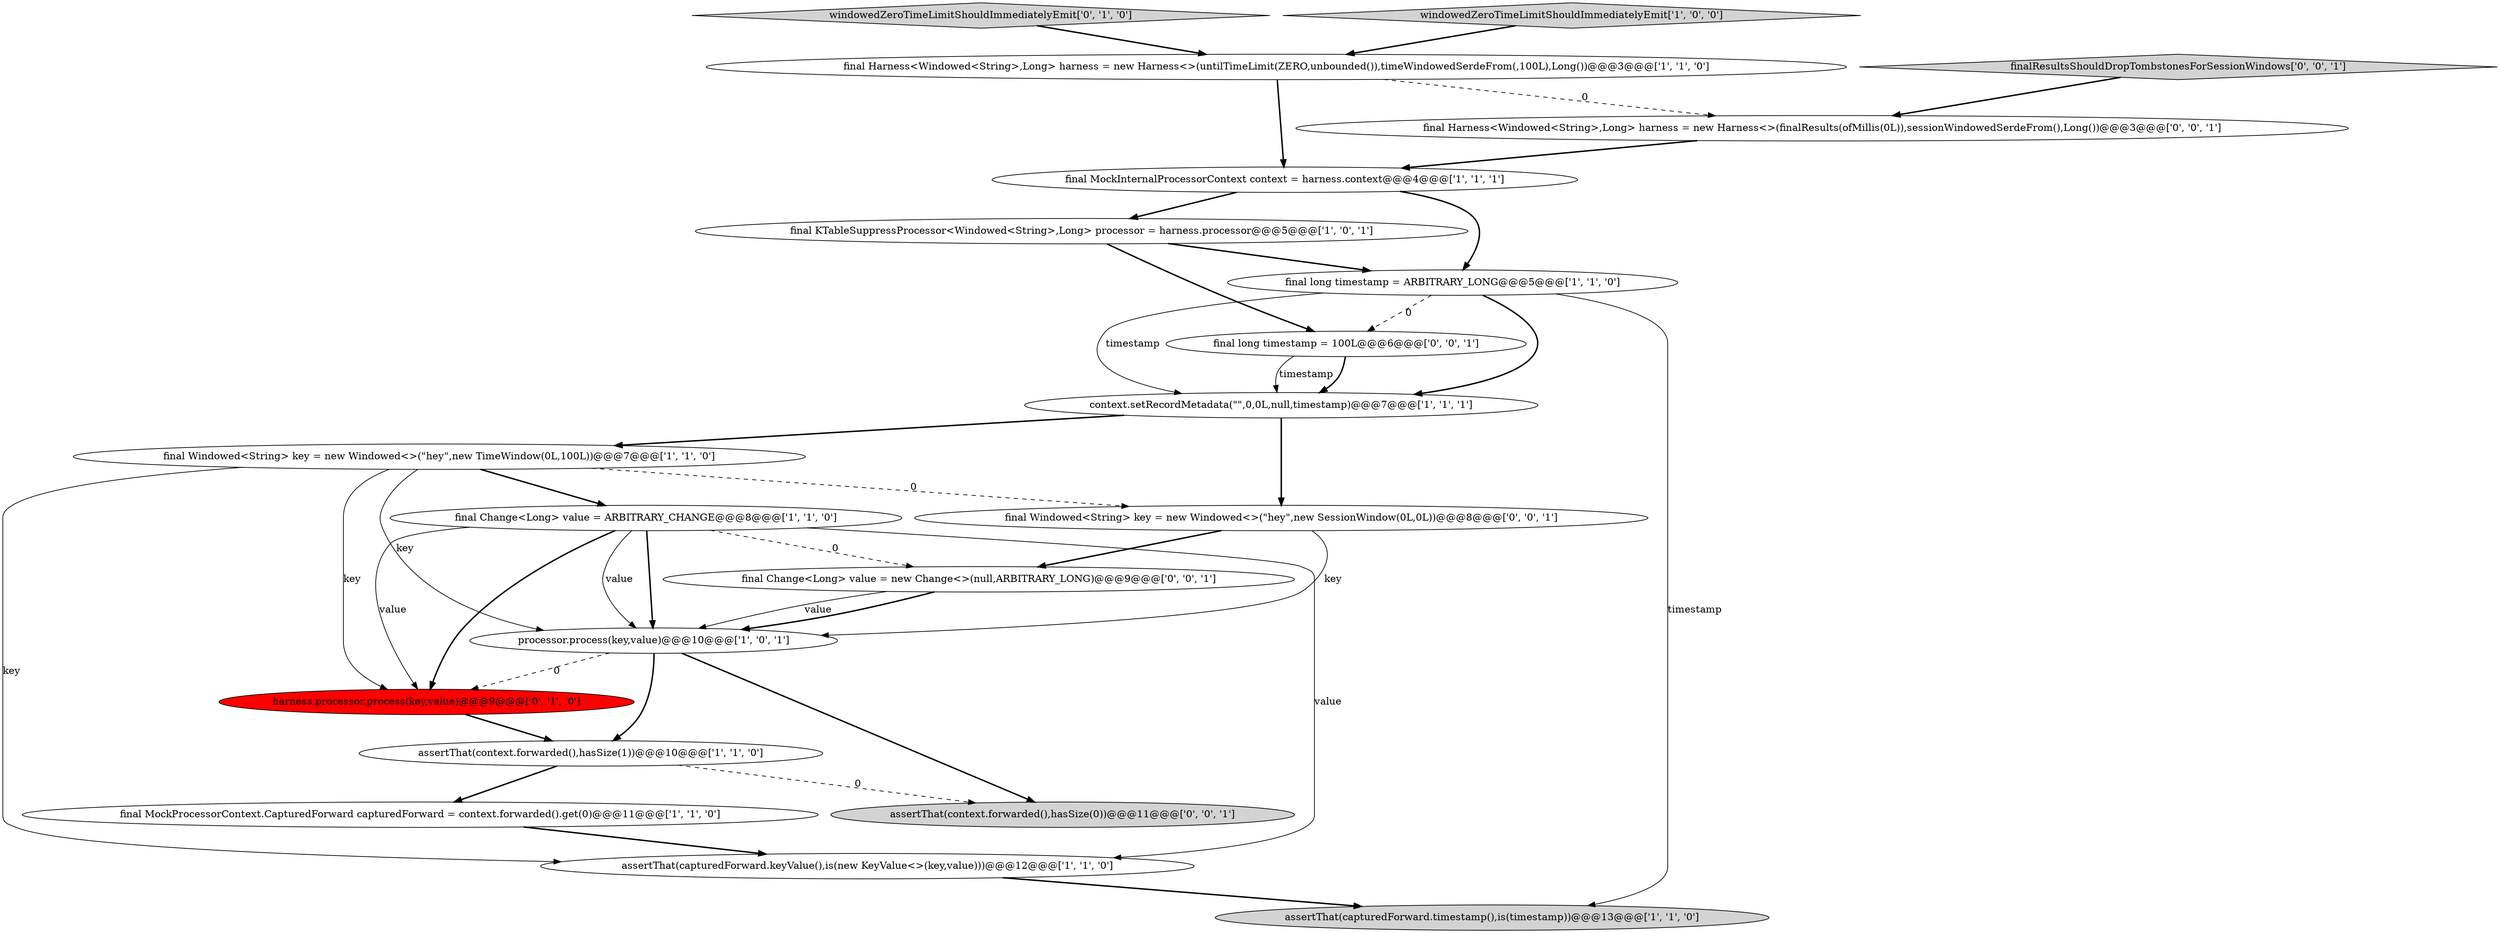 digraph {
12 [style = filled, label = "final Windowed<String> key = new Windowed<>(\"hey\",new TimeWindow(0L,100L))@@@7@@@['1', '1', '0']", fillcolor = white, shape = ellipse image = "AAA0AAABBB1BBB"];
10 [style = filled, label = "processor.process(key,value)@@@10@@@['1', '0', '1']", fillcolor = white, shape = ellipse image = "AAA0AAABBB1BBB"];
5 [style = filled, label = "context.setRecordMetadata(\"\",0,0L,null,timestamp)@@@7@@@['1', '1', '1']", fillcolor = white, shape = ellipse image = "AAA0AAABBB1BBB"];
9 [style = filled, label = "final long timestamp = ARBITRARY_LONG@@@5@@@['1', '1', '0']", fillcolor = white, shape = ellipse image = "AAA0AAABBB1BBB"];
19 [style = filled, label = "final Windowed<String> key = new Windowed<>(\"hey\",new SessionWindow(0L,0L))@@@8@@@['0', '0', '1']", fillcolor = white, shape = ellipse image = "AAA0AAABBB3BBB"];
1 [style = filled, label = "assertThat(context.forwarded(),hasSize(1))@@@10@@@['1', '1', '0']", fillcolor = white, shape = ellipse image = "AAA0AAABBB1BBB"];
17 [style = filled, label = "final long timestamp = 100L@@@6@@@['0', '0', '1']", fillcolor = white, shape = ellipse image = "AAA0AAABBB3BBB"];
13 [style = filled, label = "harness.processor.process(key,value)@@@9@@@['0', '1', '0']", fillcolor = red, shape = ellipse image = "AAA1AAABBB2BBB"];
14 [style = filled, label = "windowedZeroTimeLimitShouldImmediatelyEmit['0', '1', '0']", fillcolor = lightgray, shape = diamond image = "AAA0AAABBB2BBB"];
7 [style = filled, label = "final KTableSuppressProcessor<Windowed<String>,Long> processor = harness.processor@@@5@@@['1', '0', '1']", fillcolor = white, shape = ellipse image = "AAA0AAABBB1BBB"];
16 [style = filled, label = "finalResultsShouldDropTombstonesForSessionWindows['0', '0', '1']", fillcolor = lightgray, shape = diamond image = "AAA0AAABBB3BBB"];
0 [style = filled, label = "assertThat(capturedForward.timestamp(),is(timestamp))@@@13@@@['1', '1', '0']", fillcolor = lightgray, shape = ellipse image = "AAA0AAABBB1BBB"];
3 [style = filled, label = "final Harness<Windowed<String>,Long> harness = new Harness<>(untilTimeLimit(ZERO,unbounded()),timeWindowedSerdeFrom(,100L),Long())@@@3@@@['1', '1', '0']", fillcolor = white, shape = ellipse image = "AAA0AAABBB1BBB"];
6 [style = filled, label = "final Change<Long> value = ARBITRARY_CHANGE@@@8@@@['1', '1', '0']", fillcolor = white, shape = ellipse image = "AAA0AAABBB1BBB"];
2 [style = filled, label = "assertThat(capturedForward.keyValue(),is(new KeyValue<>(key,value)))@@@12@@@['1', '1', '0']", fillcolor = white, shape = ellipse image = "AAA0AAABBB1BBB"];
11 [style = filled, label = "final MockInternalProcessorContext context = harness.context@@@4@@@['1', '1', '1']", fillcolor = white, shape = ellipse image = "AAA0AAABBB1BBB"];
20 [style = filled, label = "assertThat(context.forwarded(),hasSize(0))@@@11@@@['0', '0', '1']", fillcolor = lightgray, shape = ellipse image = "AAA0AAABBB3BBB"];
18 [style = filled, label = "final Harness<Windowed<String>,Long> harness = new Harness<>(finalResults(ofMillis(0L)),sessionWindowedSerdeFrom(),Long())@@@3@@@['0', '0', '1']", fillcolor = white, shape = ellipse image = "AAA0AAABBB3BBB"];
4 [style = filled, label = "final MockProcessorContext.CapturedForward capturedForward = context.forwarded().get(0)@@@11@@@['1', '1', '0']", fillcolor = white, shape = ellipse image = "AAA0AAABBB1BBB"];
15 [style = filled, label = "final Change<Long> value = new Change<>(null,ARBITRARY_LONG)@@@9@@@['0', '0', '1']", fillcolor = white, shape = ellipse image = "AAA0AAABBB3BBB"];
8 [style = filled, label = "windowedZeroTimeLimitShouldImmediatelyEmit['1', '0', '0']", fillcolor = lightgray, shape = diamond image = "AAA0AAABBB1BBB"];
14->3 [style = bold, label=""];
15->10 [style = solid, label="value"];
1->4 [style = bold, label=""];
17->5 [style = bold, label=""];
15->10 [style = bold, label=""];
10->20 [style = bold, label=""];
16->18 [style = bold, label=""];
7->17 [style = bold, label=""];
6->2 [style = solid, label="value"];
6->13 [style = solid, label="value"];
3->18 [style = dashed, label="0"];
18->11 [style = bold, label=""];
8->3 [style = bold, label=""];
6->10 [style = solid, label="value"];
12->2 [style = solid, label="key"];
3->11 [style = bold, label=""];
12->10 [style = solid, label="key"];
4->2 [style = bold, label=""];
10->13 [style = dashed, label="0"];
11->9 [style = bold, label=""];
12->6 [style = bold, label=""];
13->1 [style = bold, label=""];
1->20 [style = dashed, label="0"];
7->9 [style = bold, label=""];
5->19 [style = bold, label=""];
17->5 [style = solid, label="timestamp"];
9->5 [style = solid, label="timestamp"];
2->0 [style = bold, label=""];
12->19 [style = dashed, label="0"];
5->12 [style = bold, label=""];
6->15 [style = dashed, label="0"];
19->10 [style = solid, label="key"];
9->0 [style = solid, label="timestamp"];
6->10 [style = bold, label=""];
6->13 [style = bold, label=""];
9->17 [style = dashed, label="0"];
9->5 [style = bold, label=""];
19->15 [style = bold, label=""];
10->1 [style = bold, label=""];
12->13 [style = solid, label="key"];
11->7 [style = bold, label=""];
}
